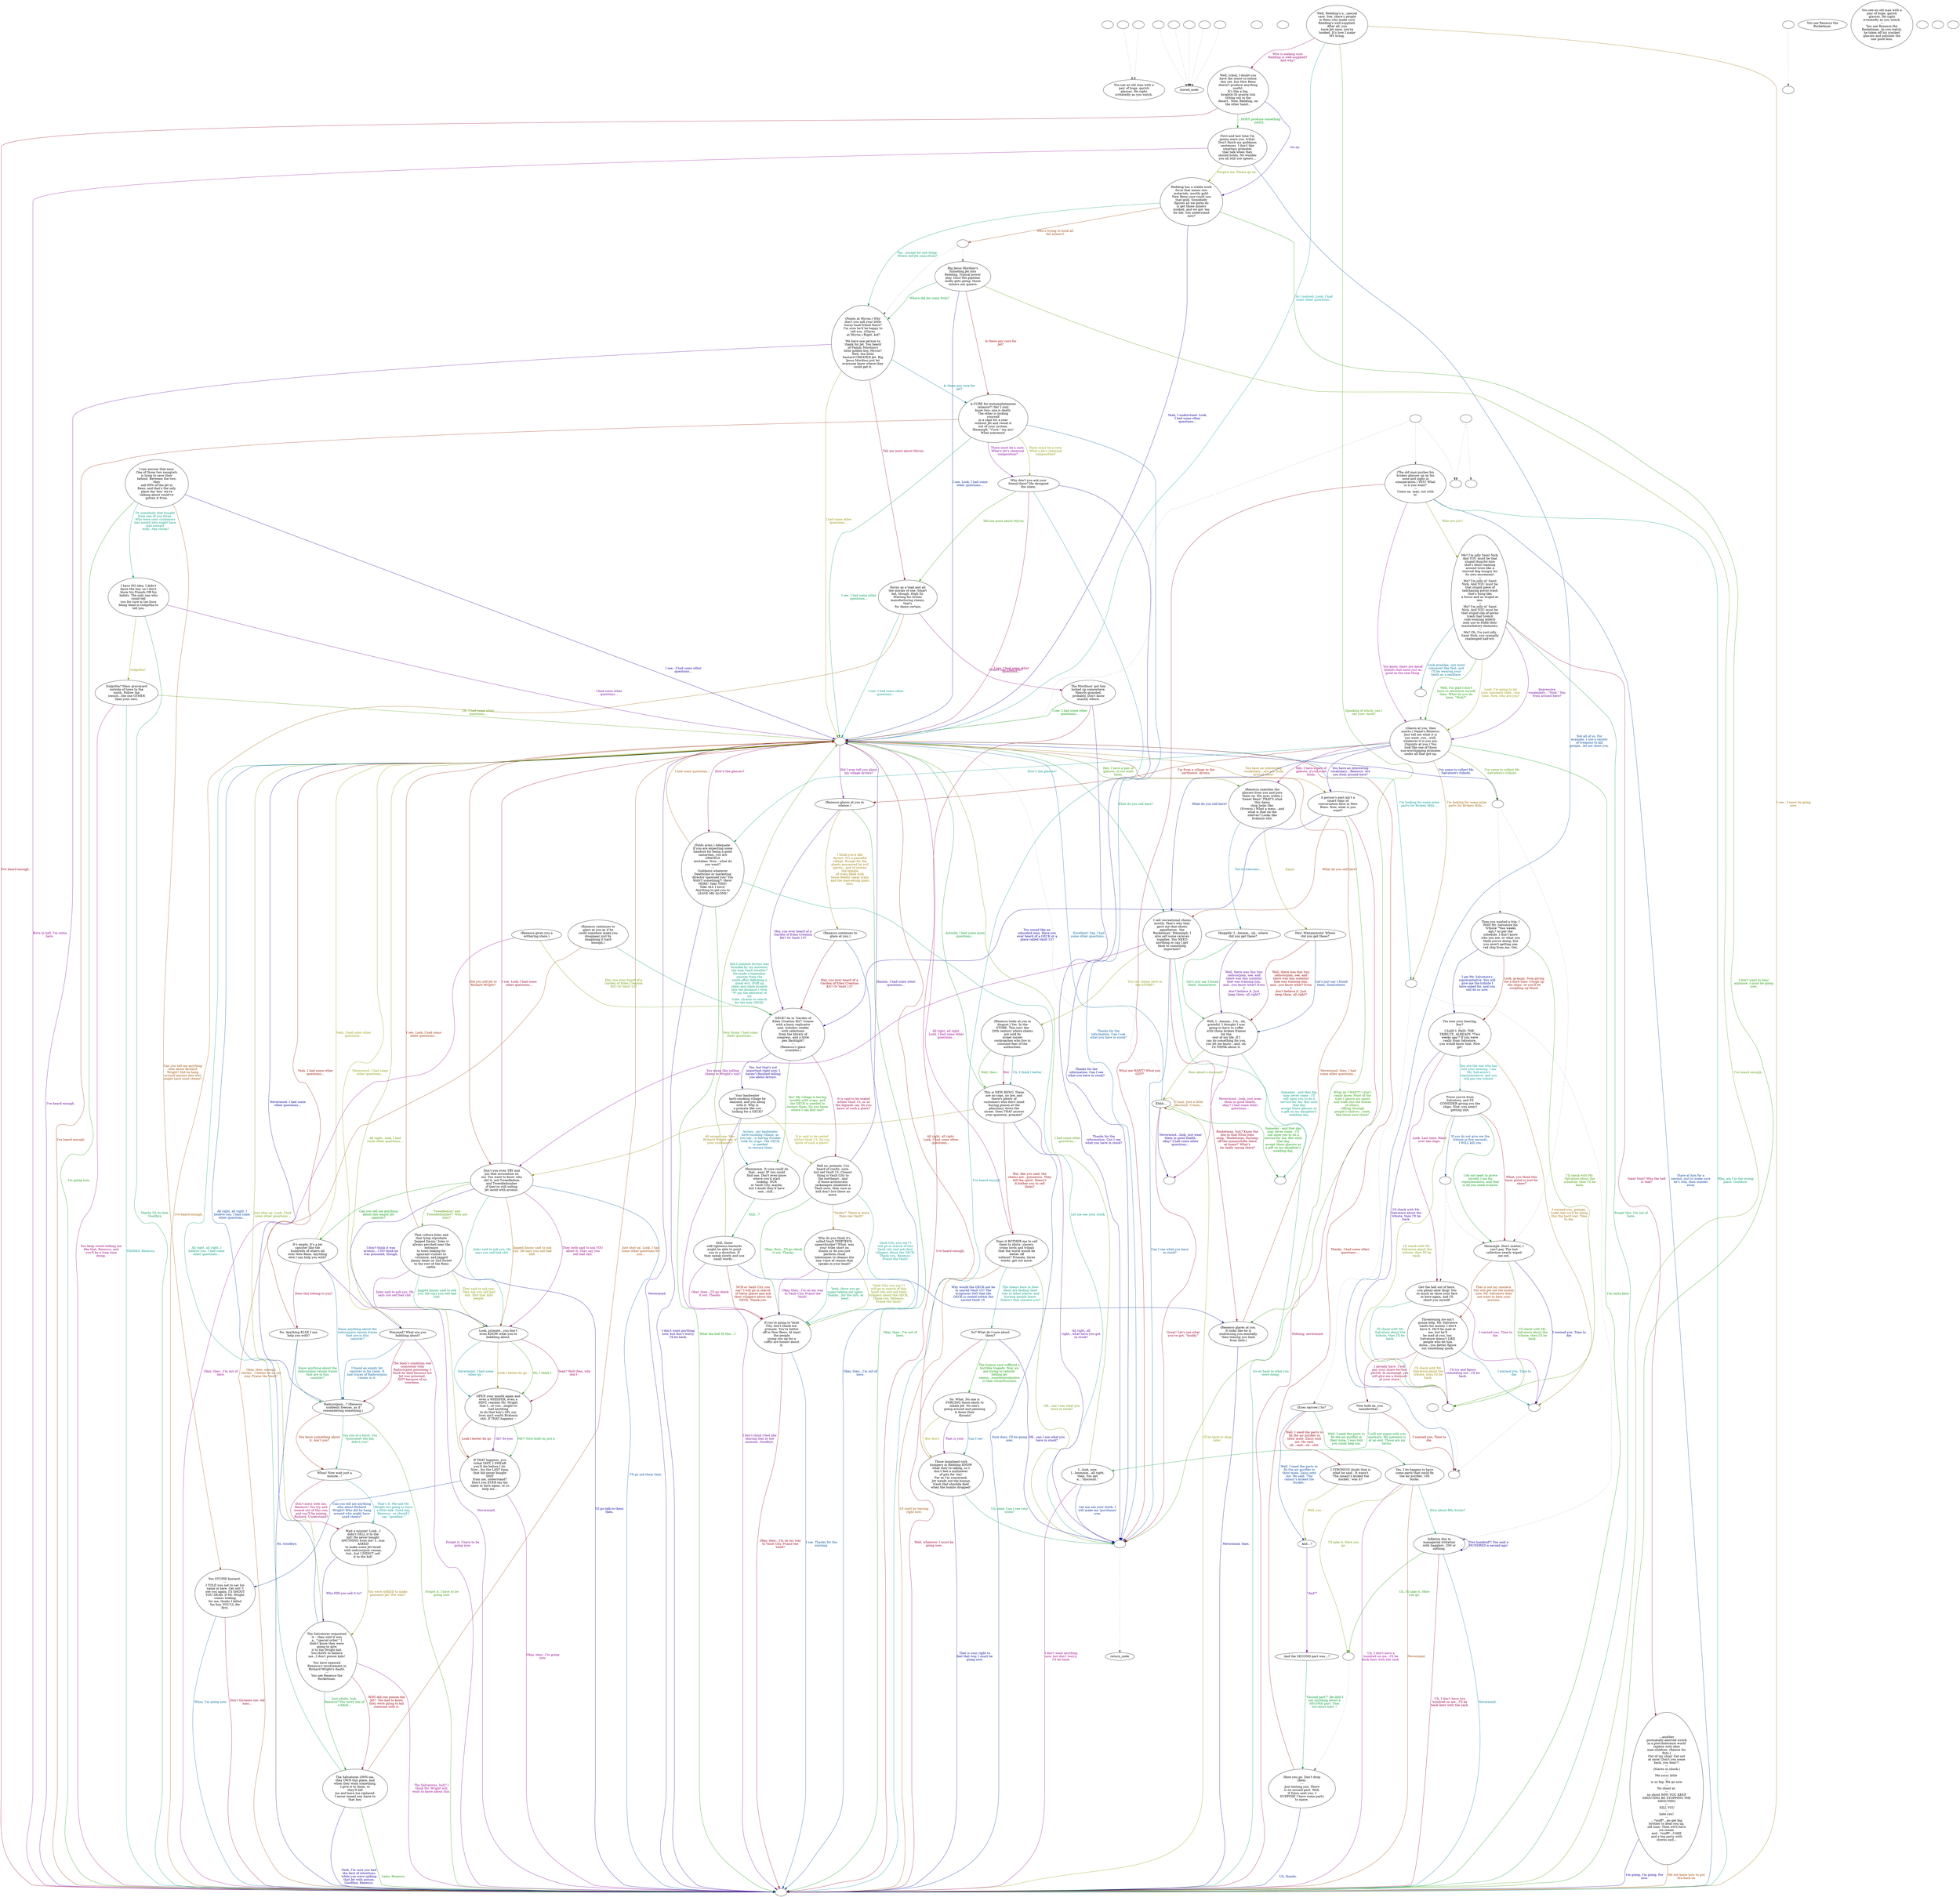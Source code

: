 digraph ncRenesc {
  "checkPartyMembersNearDoor" [style=filled       fillcolor="#FFFFFF"       color="#000000"]
  "checkPartyMembersNearDoor" [label=""]
  "ChooseFromList" [style=filled       fillcolor="#FFFFFF"       color="#000000"]
  "ChooseFromList" [label="You see an old man with a\npair of huge, garish\nglasses. He sighs\nirritatedly as you watch."]
  "CLICK_PREV" [style=filled       fillcolor="#FFFFFF"       color="#000000"]
  "CLICK_PREV" -> "ChooseFromList" [style=dotted color="#555555"]
  "CLICK_PREV" [label=""]
  "CLICK_0" [style=filled       fillcolor="#FFFFFF"       color="#000000"]
  "CLICK_0" -> "stored_node" [style=dotted color="#555555"]
  "CLICK_0" [label=""]
  "CLICK_1" [style=filled       fillcolor="#FFFFFF"       color="#000000"]
  "CLICK_1" -> "stored_node" [style=dotted color="#555555"]
  "CLICK_1" [label=""]
  "CLICK_2" [style=filled       fillcolor="#FFFFFF"       color="#000000"]
  "CLICK_2" -> "stored_node" [style=dotted color="#555555"]
  "CLICK_2" [label=""]
  "CLICK_3" [style=filled       fillcolor="#FFFFFF"       color="#000000"]
  "CLICK_3" -> "stored_node" [style=dotted color="#555555"]
  "CLICK_3" [label=""]
  "CLICK_4" [style=filled       fillcolor="#FFFFFF"       color="#000000"]
  "CLICK_4" -> "stored_node" [style=dotted color="#555555"]
  "CLICK_4" [label=""]
  "CLICK_MORE" [style=filled       fillcolor="#FFFFFF"       color="#000000"]
  "CLICK_MORE" -> "ChooseFromList" [style=dotted color="#555555"]
  "CLICK_MORE" [label=""]
  "start" [style=filled       fillcolor="#FFFFFF"       color="#000000"]
  "start" [label=""]
  "critter_p_proc" [style=filled       fillcolor="#FFFFFF"       color="#000000"]
  "critter_p_proc" [label=""]
  "pickup_p_proc" [style=filled       fillcolor="#FFFFFF"       color="#000000"]
  "pickup_p_proc" -> "Node998" [style=dotted color="#555555"]
  "pickup_p_proc" [label=""]
  "talk_p_proc" [style=filled       fillcolor="#FFFFFF"       color="#000000"]
  "talk_p_proc" -> "Node002" [style=dotted color="#555555"]
  "talk_p_proc" -> "Node042" [style=dotted color="#555555"]
  "talk_p_proc" -> "Node003" [style=dotted color="#555555"]
  "talk_p_proc" [label=""]
  "destroy_p_proc" [style=filled       fillcolor="#FFFFFF"       color="#000000"]
  "destroy_p_proc" [label=""]
  "look_at_p_proc" [style=filled       fillcolor="#FFFFFF"       color="#000000"]
  "look_at_p_proc" [label="You see Renesco the\nRocketman."]
  "description_p_proc" [style=filled       fillcolor="#FFFFFF"       color="#000000"]
  "description_p_proc" [label="You see an old man with a\npair of huge, garish\nglasses. He sighs\nirritatedly as you watch.\n---\nYou see Renesco the\nRocketman. As you watch,\nhe takes off his cracked\nglasses and polishes the\none good lens."]
  "use_skill_on_p_proc" [style=filled       fillcolor="#FFFFFF"       color="#000000"]
  "use_skill_on_p_proc" [label=""]
  "damage_p_proc" [style=filled       fillcolor="#FFFFFF"       color="#000000"]
  "damage_p_proc" [label=""]
  "map_enter_p_proc" [style=filled       fillcolor="#FFFFFF"       color="#000000"]
  "map_enter_p_proc" [label=""]
  "map_update_p_proc" [style=filled       fillcolor="#FFFFFF"       color="#000000"]
  "map_update_p_proc" -> "destroy_p_proc" [style=dotted color="#555555"]
  "map_update_p_proc" [label=""]
  "timed_event_p_proc" [style=filled       fillcolor="#FFFFFF"       color="#000000"]
  "timed_event_p_proc" -> "Node001" [style=dotted color="#555555"]
  "timed_event_p_proc" -> "Node002" [style=dotted color="#555555"]
  "timed_event_p_proc" [label=""]
  "Node998" [style=filled       fillcolor="#FFFFFF"       color="#000000"]
  "Node998" [label=""]
  "Node999" [style=filled       fillcolor="#FFFFFF"       color="#000000"]
  "Node999" [label=""]
  "Node001" [style=filled       fillcolor="#FFFFFF"       color="#000000"]
  "Node001" [label=""]
  "Node002" [style=filled       fillcolor="#FFFFFF"       color="#000000"]
  "Node002" [label=""]
  "Node003" [style=filled       fillcolor="#FFFFFF"       color="#000000"]
  "Node003" [label="(The old man pushes his\nbroken glasses up on his\nnose and sighs in\nexasperation.) YES? What\nis it you want?\n---\nCome on, man, out with\nit!"]
  "Node003" -> "Node996" [label="Whut me WANT? Whut you\nGOT?" color="#990011" fontcolor="#990011"]
  "Node003" -> "Node999" [label="Stare at him for a\nsecond, just to make sure\nhe's real, then wander\naway" color="#003E99" fontcolor="#003E99"]
  "Node003" -> "Node005" [label="Who are you?" color="#6B9900" fontcolor="#6B9900"]
  "Node003" -> "Node006" [label="You know, there are decaf\nbrands that taste just as\ngood as the real thing." color="#990097" fontcolor="#990097"]
  "Node003" -> "Node999" [label="Man, am I in the wrong\nplace. Goodbye." color="#00996E" fontcolor="#00996E"]
  "Node004" [style=filled       fillcolor="#FFFFFF"       color="#000000"]
  "Node004" [label="…another\npostnatally-aborted wreck\nin a post-holocaust world\nreplete with idiot\nman-children. (Raises his\nfists.)\nOut of my shop! Get out\nat once! Don't you come\nback, you hear?!\n---\n(Stares in shock.)\n---\nMe sorry little \n---\n is so big. Me go now \n---\nNo shout at \n---\nno shout WHY YOU KEEP\nSHOUTING BE STOPPING THE\nSHOUTING\n---\n KILL YOU\n---\n hate you! \n---\n…*sniff*…go get big\nbrother to beat you up,\nold man! Then we'll have\nice cream\nand…*sniff*…CAKE\nand a big party with\nclowns and…"]
  "Node004" -> "Node999" [label="Me not know how to put\nbra back on" color="#994100" fontcolor="#994100"]
  "Node004" -> "Node999" [label="I'm going, I'm going. For\nnow." color="#150099" fontcolor="#150099"]
  "Node005" [style=filled       fillcolor="#FFFFFF"       color="#000000"]
  "Node005" [label="Me? I'm jolly Saint Nick.\nAnd YOU must be that\nstupid thug-for-hire\nthat's been roaming\naround town like a\nstarved dog hungry for\nits own excrement.\n---\nMe? I'm jolly ol' Saint\nNick. And YOU must be\nthat stupid piece of\ntailchasing porno trash\nthat's hung like\na horse and as stupid as\none.\n---\nMe? I'm jolly ol' Saint\nNick. And YOU must be\nthat stupid slip of porno\ntrash that trench\ncoat-wearing elderly\nmen use to fulfill their\nmasturbatory fantasies.\n---\nMe? Oh, I'm just jolly\nSaint Nick, you cranially\nchallenged half-wit."]
  "Node005" -> "Node006" [label="Well, I'm glad I don't\nhave to introduce myself\nthen. What do you do\nhere, \"Nick?\"" color="#189900" fontcolor="#189900"]
  "Node005" -> "Node004" [label="Saint Nick? Who the hell\nis that?" color="#990045" fontcolor="#990045"]
  "Node005" -> "Node995" [label="Look grandpa, one more\ncomment like that, and\nI'll be wearing your\nteeth as a necklace." color="#007199" fontcolor="#007199"]
  "Node005" -> "Node006" [label="Look, I'm going to let\nyour comment slide…this\ntime. Now, who are you?" color="#999400" fontcolor="#999400"]
  "Node005" -> "Node006" [label="Impressive\nvocabulary…\"Nick.\" You\nfrom around here?" color="#670099" fontcolor="#670099"]
  "Node005" -> "Node999" [label="Forget this. I'm out of\nhere." color="#00993B" fontcolor="#00993B"]
  "Node006" [style=filled       fillcolor="#FFFFFF"       color="#000000"]
  "Node006" [label="(Glares at you, then\nsnorts.) Name's Renesco.\nJust tell me what it is\nyou want, you…well,\nwhatever it is you are.\n(Squints at you.) You\nlook like one of those\nsun-worshipping primates\nunder all that get-up."]
  "Node006" -> "Node025" [label="I'm from a village to the\nnorthwest. Arroyo." color="#990E00" fontcolor="#990E00"]
  "Node006" -> "Node007" [label="What do you sell here?" color="#001E99" fontcolor="#001E99"]
  "Node006" -> "Node991" [label="I've come to collect Mr.\nSalvatore's tribute." color="#4B9900" fontcolor="#4B9900"]
  "Node006" -> "Node037" [label="Hey, I have a pair of\nglasses, if you want\nthem." color="#990078" fontcolor="#990078"]
  "Node006" -> "Node066" [label="How's the glasses?" color="#00998E" fontcolor="#00998E"]
  "Node006" -> "Node990" [label="I'm looking for some mine\nparts for Broken Hills…" color="#996100" fontcolor="#996100"]
  "Node006" -> "Node036" [label="You have an interesting\nvocabulary…Renesco. Are\nyou from around here?" color="#340099" fontcolor="#340099"]
  "Node006" -> "Node999" [label="I'm outta here." color="#009908" fontcolor="#009908"]
  "Node007" [style=filled       fillcolor="#FFFFFF"       color="#000000"]
  "Node007" [label="I sell recreational chems\nmostly. That's why they\ngave me that idiotic\nappellation, 'the\nRocketman.' Hmmmph. I\nalso sell some caravan\nsupplies. You NEED\nanything or can I get\nback to something\nimportant?"]
  "Node007" -> "Node008" [label="Rocketman, huh? Know the\nline in that Elton John\nsong, \"Rocketman, burning\noff the mmmncfnfm there\nat home?' What's\n he really saying there?" color="#990025" fontcolor="#990025"]
  "Node007" -> "Node996" [label="Can I see what you have\nin stock?" color="#005299" fontcolor="#005299"]
  "Node007" -> "Node009" [label="You sell chems here in\nthe STORE?" color="#7E9900" fontcolor="#7E9900"]
  "Node007" -> "Node050" [label="You mean like selling\nchems to Wright's son?" color="#870099" fontcolor="#870099"]
  "Node007" -> "Node999" [label="Go on back to what you\nwere doing." color="#00995A" fontcolor="#00995A"]
  "Node008" [style=filled       fillcolor="#FFFFFF"       color="#000000"]
  "Node008" [label="(Renesco glares at you.\nIt looks like he is\nundressing you mentally,\nthen tearing you limb\nfrom limb.)"]
  "Node008" -> "Node042" [label="Nevermind, then. I had\nsome other questions…" color="#992E00" fontcolor="#992E00"]
  "Node008" -> "Node999" [label="Nevermind, then." color="#010099" fontcolor="#010099"]
  "Node009" [style=filled       fillcolor="#FFFFFF"       color="#000000"]
  "Node009" [label="(Renesco looks at you in\ndisgust.) Yes. In the\nSTORE. This isn't the\n20th century where chems\nare sold by\nstreet corner\ncockroaches who live in\nconstant fear of the\nauthorities."]
  "Node009" -> "Node010" [label="Well, then -" color="#2C9900" fontcolor="#2C9900"]
  "Node009" -> "Node010" [label="But -" color="#990058" fontcolor="#990058"]
  "Node009" -> "Node010" [label="Uh, I think I better -" color="#008599" fontcolor="#008599"]
  "Node010" [style=filled       fillcolor="#FFFFFF"       color="#000000"]
  "Node010" [label="This is NEW RENO. There\nare no cops, no law, and\nthere's plenty of\ncustomers who don't mind\nbuying poison at the\npharmacy down the\nstreet. Does THAT answer\nyour question, primate?"]
  "Node010" -> "Node050" [label="All except one: Was\nRichard Wright one of\nyour customers?" color="#998100" fontcolor="#998100"]
  "Node010" -> "Node996" [label="All right, all\nright...what have you got\nin stock?" color="#540099" fontcolor="#540099"]
  "Node010" -> "Node042" [label="Actually, I had some more\nquestions..." color="#009927" fontcolor="#009927"]
  "Node010" -> "Node011" [label="But, like you said, the\nchems are…poisonous. They\nkill the spirit. Doesn't\nit bother you to sell\nthem?" color="#990005" fontcolor="#990005"]
  "Node010" -> "Node999" [label="Sure does. I'll be going\nnow." color="#003299" fontcolor="#003299"]
  "Node011" [style=filled       fillcolor="#FFFFFF"       color="#000000"]
  "Node011" [label="Does it BOTHER me to sell\nthem to idiots, slavers,\ncrime lords and tribals\nthat the world would be\nbetter off\nwithout? Primate, three\nwords: get out more."]
  "Node011" -> "Node996" [label="OK...can I see what you\nhave in stock?" color="#5F9900" fontcolor="#5F9900"]
  "Node011" -> "Node042" [label="All right, all right.\nLook, I had some other\nquestions..." color="#99008B" fontcolor="#99008B"]
  "Node011" -> "Node012" [label="The chems here in New\nReno are finding their\nway to other places, and\nhurting people there.\nDoesn't that concern you?" color="#00997A" fontcolor="#00997A"]
  "Node011" -> "Node999" [label="I'll start by leaving\nright now." color="#994D00" fontcolor="#994D00"]
  "Node012" [style=filled       fillcolor="#FFFFFF"       color="#000000"]
  "Node012" [label="So? What do I care about\nthem?"]
  "Node012" -> "Node996" [label="OK...can I see what you\nhave in stock?" color="#210099" fontcolor="#210099"]
  "Node012" -> "Node013" [label="The human race suffered a\nhorrible tragedy. Now we\nare trying to rebuild.\nSelling Jet\nseems…counterproductive\n to that reconstruction." color="#0C9900" fontcolor="#0C9900"]
  "Node012" -> "Node999" [label="Well, whatever. I must be\ngoing now." color="#990039" fontcolor="#990039"]
  "Node013" [style=filled       fillcolor="#FFFFFF"       color="#000000"]
  "Node013" [label="So. What. No one is\nFORCING those idiots to\ninhale Jet. No one's\ngoing around and jamming\nit down their\n throats!"]
  "Node013" -> "Node014" [label="Can I see -" color="#006599" fontcolor="#006599"]
  "Node013" -> "Node014" [label="But don't -" color="#929900" fontcolor="#929900"]
  "Node013" -> "Node014" [label="That is your -" color="#740099" fontcolor="#740099"]
  "Node014" [style=filled       fillcolor="#FFFFFF"       color="#000000"]
  "Node014" [label="Those lamphead rock\nhumpers in Redding KNOW\nwhat they're taking, so I\ndon't feel a millimeter\nof pity for 'em!\nFar as I'm concerned,\nJet weeds out the human\ntrash that shoulda died\nwhen the bombs dropped!"]
  "Node014" -> "Node996" [label="Uh, okay. Can I see your\nstock?" color="#009947" fontcolor="#009947"]
  "Node014" -> "Node042" [label="All right, all right.\nLook, I had some other\nquestions..." color="#991A00" fontcolor="#991A00"]
  "Node014" -> "Node999" [label="That is your right to\nfeel that way. I must be\ngoing now." color="#001299" fontcolor="#001299"]
  "Node015" [style=filled       fillcolor="#FFFFFF"       color="#000000"]
  "Node015" [label="Well, Redding's a…special\ncase. See, there's people\nin Reno who make sure\nRedding's well-supplied.\nAfter all, you\ntaste Jet once, you're\nhooked. It's how I make\nMY living."]
  "Node015" -> "Node996" [label="Speaking of which, can I\nsee your stock?" color="#3F9900" fontcolor="#3F9900"]
  "Node015" -> "Node016" [label="Who is making sure\nRedding is well-supplied?\nAnd why?" color="#99006C" fontcolor="#99006C"]
  "Node015" -> "Node042" [label="So I noticed. Look, I had\nsome other questions..." color="#009899" fontcolor="#009899"]
  "Node015" -> "Node999" [label="I see…I must be going\nnow." color="#996D00" fontcolor="#996D00"]
  "Node016" [style=filled       fillcolor="#FFFFFF"       color="#000000"]
  "Node016" [label="Well, tribal, I doubt you\nhave the sense to notice\nthis yet, but New Reno\ndoesn't produce anything\nuseful.\nIt's like a big,\nbrightly-lit prairie tick\nsitting out in the\ndesert.  Now, Redding, on\nthe other hand…"]
  "Node016" -> "Node018" [label="Go on." color="#400099" fontcolor="#400099"]
  "Node016" -> "Node017" [label="…DOES produce something\nuseful." color="#009914" fontcolor="#009914"]
  "Node016" -> "Node999" [label="I've heard enough." color="#990019" fontcolor="#990019"]
  "Node017" [style=filled       fillcolor="#FFFFFF"       color="#000000"]
  "Node017" [label="First and last time I'm\ngonna warn you, tribal:\nDon't finish my goddamn\nsentences. I don't like\nsmartass primates\nthat talk when they\nshould listen. No wonder\nyou all still use spears…"]
  "Node017" -> "Node998" [label="Not all of us. For\nexample, I use a variety\nof weapons to kill\npeople...let me show you." color="#004699" fontcolor="#004699"]
  "Node017" -> "Node018" [label="Forgive me. Please go on." color="#729900" fontcolor="#729900"]
  "Node017" -> "Node999" [label="Burn in hell. I'm outta\nhere." color="#930099" fontcolor="#930099"]
  "Node018" [style=filled       fillcolor="#FFFFFF"       color="#000000"]
  "Node018" [label="Redding has a stable work\nforce that mines raw\nmaterials, mostly gold.\nNew Reno sure could use\nthat gold. Somebody\nfigures all we gotta do\nis get those miners\nhooked, and we got 'em\nfor life. You understand\nnow?"]
  "Node018" -> "Node019" [label="Yes…except for one thing:\nWhere did Jet come from?" color="#009967" fontcolor="#009967"]
  "Node018" -> "Node994" [label="Who's trying to hook all\nthe miners?" color="#993A00" fontcolor="#993A00"]
  "Node018" -> "Node042" [label="Yeah, I understand. Look,\nI had some other\nquestions..." color="#0D0099" fontcolor="#0D0099"]
  "Node018" -> "Node999" [label="I don't want to hear\nanymore. I must be going\nnow." color="#1F9900" fontcolor="#1F9900"]
  "Node019" [style=filled       fillcolor="#FFFFFF"       color="#000000"]
  "Node019" [label="(Points at Myron.) Why\ndon't you ask your little\nhorny toad friend there?\nI'm sure he'd be happy to\ntell you. (Glares\n at Myron.) Right, kid?\n---\nWe have one person to\nthank for Jet. You heard\nof Family Mordino's\nlittle golden boy, Myron?\nWell, the little\nbastard CREATED Jet. Big\nJesus Mordino just let\neveryone know where they\ncould get it."]
  "Node019" -> "Node021" [label="Tell me more about Myron." color="#99004C" fontcolor="#99004C"]
  "Node019" -> "Node023" [label="Is there any cure for\nJet?" color="#007999" fontcolor="#007999"]
  "Node019" -> "Node042" [label="I had some other\nquestions..." color="#998D00" fontcolor="#998D00"]
  "Node019" -> "Node999" [label="I've heard enough." color="#600099" fontcolor="#600099"]
  "Node020" [style=filled       fillcolor="#FFFFFF"       color="#000000"]
  "Node020" [label="Big Jesus Mordino's\nfunneling Jet into\nRedding. Typical power\nplay. Once the pipeline\nreally gets going, those\n miners are goners."]
  "Node020" -> "Node019" [label="Where did Jet come from?" color="#009933" fontcolor="#009933"]
  "Node020" -> "Node023" [label="Is there any cure for\nJet?" color="#990700" fontcolor="#990700"]
  "Node020" -> "Node042" [label="I see. Look, I had some\nother questions..." color="#002699" fontcolor="#002699"]
  "Node020" -> "Node999" [label="I've heard enough." color="#539900" fontcolor="#539900"]
  "Node021" [style=filled       fillcolor="#FFFFFF"       color="#000000"]
  "Node021" [label="Horny as a toad and all\nthe morals of one. Smart\nkid, though. High IQ.\nWasting his brains\nmanufacturing chems,\nthat's\n for damn certain."]
  "Node021" -> "Node022" [label="Where can I find him?" color="#99007F" fontcolor="#99007F"]
  "Node021" -> "Node042" [label="I see. I had some other\nquestions…" color="#009986" fontcolor="#009986"]
  "Node021" -> "Node999" [label="I've heard enough." color="#995900" fontcolor="#995900"]
  "Node022" [style=filled       fillcolor="#FFFFFF"       color="#000000"]
  "Node022" [label="The Mordinos' got him\nlocked up somewhere.\nHeavily-guarded,\nprobably. Don't know\nexactly where."]
  "Node022" -> "Node996" [label="Thanks for the\ninformation. Can I see\nwhat you have in stock?" color="#2D0099" fontcolor="#2D0099"]
  "Node022" -> "Node042" [label="I see. I had some other\nquestions…" color="#009900" fontcolor="#009900"]
  "Node022" -> "Node999" [label="I've heard enough." color="#99002C" fontcolor="#99002C"]
  "Node023" [style=filled       fillcolor="#FFFFFF"       color="#000000"]
  "Node023" [label="A CURE for metamphetamine\nreliance?! Ha! I only\nknow two: one is death.\nThe other is locking\nyourself\nin a cage for a year\nwithout Jet and sweat it\nout of your system.\nHmmmph. \"Cure,\" my ass!\nWhat nonsense!"]
  "Node023" -> "Node996" [label="Thanks for the\ninformation. Can I see\nwhat you have in stock?" color="#005999" fontcolor="#005999"]
  "Node023" -> "Node024" [label="There must be a cure.\nWhat's Jet's chemical\ncomposition?" color="#869900" fontcolor="#869900"]
  "Node023" -> "Node024" [label="There must be a cure.\nWhat's Jet's chemical\ncomposition?" color="#800099" fontcolor="#800099"]
  "Node023" -> "Node042" [label="I see. I had some other\nquestions…" color="#009953" fontcolor="#009953"]
  "Node023" -> "Node999" [label="I've heard enough." color="#992600" fontcolor="#992600"]
  "Node024" [style=filled       fillcolor="#FFFFFF"       color="#000000"]
  "Node024" [label="Why don't you ask your\nfriend there? He designed\nthe chem."]
  "Node024" -> "Node996" [label="Thanks for the\ninformation. Can I see\nwhat you have in stock?" color="#000699" fontcolor="#000699"]
  "Node024" -> "Node021" [label="Tell me more about Myron." color="#339900" fontcolor="#339900"]
  "Node024" -> "Node042" [label="I see. I had some other\nquestions…" color="#990060" fontcolor="#990060"]
  "Node024" -> "Node999" [label="I've heard enough." color="#008C99" fontcolor="#008C99"]
  "Node025" [style=filled       fillcolor="#FFFFFF"       color="#000000"]
  "Node025" [label="(Renesco glares at you in\nsilence.)"]
  "Node025" -> "Node026" [label="I think you'd like\nArroyo. It's a peaceful\nvillage. Except for the\nplants possessed by evil\nspirits…and of course,\nthe temple\nof trials filled with\nthose deadly spear traps\nand the man-eating giant\nants." color="#997900" fontcolor="#997900"]
  "Node025" -> "Node029" [label="Hey, you ever heard of a\nGarden of Eden Creation\nKit? Or Vault 13?" color="#4C0099" fontcolor="#4C0099"]
  "Node025" -> "Node999" [label="Okay, then…I'm out of\nhere." color="#009920" fontcolor="#009920"]
  "Node026" [style=filled       fillcolor="#FFFFFF"       color="#000000"]
  "Node026" [label="(Renesco continues to\nglare at you.)"]
  "Node026" -> "Node029" [label="Hey, you ever heard of a\nGarden of Eden Creation\nKit? Or Vault 13?" color="#99000D" fontcolor="#99000D"]
  "Node026" -> "Node999" [label="Okay, then…I'm out of\nhere." color="#003999" fontcolor="#003999"]
  "Node027" [style=filled       fillcolor="#FFFFFF"       color="#000000"]
  "Node027" [label="(Renesco gives you a\nwithering stare.)"]
  "Node027" -> "Node029" [label="Hey, you ever heard of a\nGarden of Eden Creation\nKit? Or Vault 13?" color="#669900" fontcolor="#669900"]
  "Node027" -> "Node999" [label="Okay, then…I'm out of\nhere." color="#990093" fontcolor="#990093"]
  "Node028" [style=filled       fillcolor="#FFFFFF"       color="#000000"]
  "Node028" [label="(Renesco continues to\nglare at you as if he\ncould somehow make you\ndisappear just by\nimagining it hard\nenough.)"]
  "Node028" -> "Node029" [label="Did I mention Arroyo was\nfounded by my ancestor,\nthe holy Vault Dweller?\nHe made a legendary\njourney from the\nsouth after defeating a\ngreat evil. (Puff up\nchest and stare proudly\ninto the distance.) Now,\n*I* am the deliverer of\nmy\ntribe, chosen to search\nfor the holy GECK!" color="#009973" fontcolor="#009973"]
  "Node028" -> "Node999" [label="Okay, then, enough\nstories…I better be on my\nway. Praise the Vault!" color="#994600" fontcolor="#994600"]
  "Node029" [style=filled       fillcolor="#FFFFFF"       color="#000000"]
  "Node029" [label="GECK? As in 'Garden of\nEden Creation Kit?' Comes\nwith a basic replicator\nunit, holodisc reader\nwith selections\nfrom the library of\ncongress, and a little\npen flashlight?\n---\n(Renesco's glare\ncrumbles.)"]
  "Node029" -> "Node030" [label="Yes, but that's not\nimportant right now. I\nhaven't finished telling\nyou about Arroyo." color="#190099" fontcolor="#190099"]
  "Node029" -> "Node031" [label="Yes! My village is having\ntrouble with crops, and\nthe GECK is needed to\nrestore them. Do you know\nwhere I can find one?" color="#139900" fontcolor="#139900"]
  "Node029" -> "Node033" [label="It is said to be sealed\nwithin Vault 13, or so\nthe legends say. Do you\nknow of such a place?" color="#990040" fontcolor="#990040"]
  "Node030" [style=filled       fillcolor="#FFFFFF"       color="#000000"]
  "Node030" [label="Your backwater\nherb-smoking village be\ndamned, and you along\nwith it. Why is\na primate like you\nlooking for a GECK?"]
  "Node030" -> "Node031" [label="Arroyo…my backwater\nherb-smoking village, as\nyou say…is having trouble\nwith its crops. The GECK\nis needed\n to restore them." color="#006D99" fontcolor="#006D99"]
  "Node030" -> "Node033" [label="It is said to be sealed\nwithin Vault 13. Do you\nknow of such a place?" color="#999900" fontcolor="#999900"]
  "Node030" -> "Node999" [label="I don't think I feel like\nsharing that at the\nmoment. Goodbye." color="#6C0099" fontcolor="#6C0099"]
  "Node031" [style=filled       fillcolor="#FFFFFF"       color="#000000"]
  "Node031" [label="Hmmmmm. It sure could do\nthat…easy. IF you could\nfind one. Don't even know\nwhere you'd start\nlooking. NCR\nor Vault City, maybe,\nbut I doubt they'd have\none…still…"]
  "Node031" -> "Node032" [label="Still…?" color="#00993F" fontcolor="#00993F"]
  "Node032" [style=filled       fillcolor="#FFFFFF"       color="#000000"]
  "Node032" [label="Still, those\nself-righteous bastards\nmight be able to point\nyou in a direction. If\nthey speak slowly and use\nsmall words…"]
  "Node032" -> "Node034" [label="NCR or Vault City you\nsay? I will go in search\nof these places and ask\ntheir villagers about the\nGECK. Thank you." color="#991300" fontcolor="#991300"]
  "Node032" -> "Node008" [label="Why would the GECK not be\nin sacred Vault 13? The\nscriptures SAY that the\nGECK is sealed within the\nsacred Vault 13." color="#001A99" fontcolor="#001A99"]
  "Node032" -> "Node042" [label="Very funny. I had some\nother questions…" color="#479900" fontcolor="#479900"]
  "Node032" -> "Node034" [label="Okay, then…I'll go check\nit out. Thanks." color="#990073" fontcolor="#990073"]
  "Node033" [style=filled       fillcolor="#FFFFFF"       color="#000000"]
  "Node033" [label="Hell no, primate. I've\nheard of vaults, sure,\nbut not Vault 13. Closest\nthing is Vault City to\nthe northeast…and\nif those aristocratic\njackanapes inhabited a\nVault once, they sure as\nhell don't live there no\nmore."]
  "Node033" -> "Node034" [label="Vault City, you say? I\nwill go in search of this\nVault city and ask their\nvillagers about the GECK.\nThank you, Renesco.\nPraise the Vault!" color="#009992" fontcolor="#009992"]
  "Node033" -> "Node035" [label="\"Vaults?\" There is more\nthan one Vault?" color="#996600" fontcolor="#996600"]
  "Node033" -> "Node042" [label="Hmmm. I had some other\nquestions…" color="#390099" fontcolor="#390099"]
  "Node033" -> "Node034" [label="Okay, then…I'll go check\nit out. Thanks." color="#00990C" fontcolor="#00990C"]
  "Node034" [style=filled       fillcolor="#FFFFFF"       color="#000000"]
  "Node034" [label="If you're going to Vault\nCity, don't thank me,\nprimate. You're better\noff in New Reno. At least\nthe people\nsizing you up for a\ncoffin are honest about\nit."]
  "Node034" -> "Node999" [label="Okay, then…I'm on my way\nto Vault City. Praise the\nVault!" color="#990020" fontcolor="#990020"]
  "Node034" -> "Node999" [label="I see. Thanks for the\nwarning." color="#004D99" fontcolor="#004D99"]
  "Node035" [style=filled       fillcolor="#FFFFFF"       color="#000000"]
  "Node035" [label="Why do you think it's\ncalled Vault THIRTEEN,\nspearchucker? What, was\nyour tribe short on\nbrains or do you just\nperform ritual\nlobotomies to cleanse the\ntiny voice of reason that\nspeaks in your head?"]
  "Node035" -> "Node034" [label="Vault City, you say? I\nwill go in search of this\nVault city and ask their\nvillagers about the GECK.\nThank you, Renesco.\nPraise the Vault!" color="#7A9900" fontcolor="#7A9900"]
  "Node035" -> "Node034" [label="Okay, then…I'm on my way\nto Vault City. Praise the\nVault!" color="#8C0099" fontcolor="#8C0099"]
  "Node035" -> "Node034" [label="Yeah, there you go\nsugar-talking me again.\nThanks…for the info, at\nleast." color="#00995F" fontcolor="#00995F"]
  "Node036" [style=filled       fillcolor="#FFFFFF"       color="#000000"]
  "Node036" [label="A person's past ain't a\nsmart topic of\nconversation here in New\nReno. Now, what is you\nwant?"]
  "Node036" -> "Node007" [label="What do you sell here?" color="#993200" fontcolor="#993200"]
  "Node036" -> "Node029" [label="You sound like an\neducated man. Have you\never heard of a GECK or a\nplace called Vault 13?" color="#060099" fontcolor="#060099"]
  "Node036" -> "Node008" [label="What do I WANT? I don't\nreally know. Most of the\ntime I ignore my quest\nand walk into the homes\nof others,\nriffling through\npeople's shelves...oooh,\nlike those over there!" color="#279900" fontcolor="#279900"]
  "Node036" -> "Node999" [label="Nothing, nevermind. " color="#990054" fontcolor="#990054"]
  "Node037" [style=filled       fillcolor="#FFFFFF"       color="#000000"]
  "Node037" [label="(Renesco snatches the\nglasses from you and puts\nthem on. His eyes widen.)\nSweet Reno! THAT'S what\nthis damn\nshop looks like.\n(Frowns.) What a mess…and\nwhat is that on the\nshelves? Looks like\nbrahmin shit."]
  "Node037" -> "Node038" [label="You're welcome…" color="#008099" fontcolor="#008099"]
  "Node037" -> "Node039" [label="Enjoy. " color="#998500" fontcolor="#998500"]
  "Node038" [style=filled       fillcolor="#FFFFFF"       color="#000000"]
  "Node038" [label="Hmpphh! I…hmmm…uh…where\ndid you get these?"]
  "Node038" -> "Node040" [label="Well, there was this tiny\nradscorpion, see, and\nthere was this scientist\nthat was training him,\nand...you know what? Even\nI\ndon't believe it. Just\nkeep them, all right?" color="#590099" fontcolor="#590099"]
  "Node038" -> "Node040" [label="Let's just say I found\nthem. Somewhere." color="#00992C" fontcolor="#00992C"]
  "Node039" [style=filled       fillcolor="#FFFFFF"       color="#000000"]
  "Node039" [label="Hey! Waitaminute! Where\ndid you get these?"]
  "Node039" -> "Node040" [label="Well, there was this tiny\nradscorpion, see, and\nthere was this scientist\nthat was training him,\nand...you know what? Even\nI\ndon't believe it. Just\nkeep them, all right?" color="#990001" fontcolor="#990001"]
  "Node039" -> "Node040" [label="Let's just say I found\nthem. Somewhere." color="#002D99" fontcolor="#002D99"]
  "Node040" [style=filled       fillcolor="#FFFFFF"       color="#000000"]
  "Node040" [label="Well, I…hmnnn…I'm…eh,\ngrateful. I thought I was\ngoing to have to suffer\nwith those broken frames\nfor the\nrest of my life. If I\ncan do something for you,\nyou let me know…and, uh,\nI'll THINK about it."]
  "Node040" -> "Node041" [label="How about a discount?" color="#5A9900" fontcolor="#5A9900"]
  "Node040" -> "Node993" [label="Nevermind…look, just wear\nthem in good health,\nokay? I had some other\nquestions…" color="#990087" fontcolor="#990087"]
  "Node040" -> "Node992" [label="Someday - and that day\nmay never come - I'll\ncall upon you to do a\nservice for me. But until\nthat day\naccept these glasses as\na gift on my daughter's\nwedding day." color="#00997F" fontcolor="#00997F"]
  "Node041" [style=filled       fillcolor="#FFFFFF"       color="#000000"]
  "Node041" [label="Ehhh…"]
  "Node041" -> "Node041" [label="C'mon. Just a little\ndiscount. C'mon…" color="#995200" fontcolor="#995200"]
  "Node041" -> "Node993" [label="Nevermind…look, just wear\nthem in good health,\nokay? I had some other\nquestions…" color="#250099" fontcolor="#250099"]
  "Node041" -> "Node992" [label="Someday - and that day\nmay never come - I'll\ncall upon you to do a\nservice for me. But until\nthat day\naccept these glasses as\na gift on my daughter's\nwedding day." color="#079900" fontcolor="#079900"]
  "Node041" -> "Node996" [label="Great! Let's see what\nyou've got, \"buddy.\"" color="#990034" fontcolor="#990034"]
  "Node041" -> "Node042" [label="Excellent! Say, I had\nsome other questions…" color="#006199" fontcolor="#006199"]
  "Node041" -> "Node999" [label="I'll be back to shop\nlater." color="#8D9900" fontcolor="#8D9900"]
  "Node042" [style=filled       fillcolor="#FFFFFF"       color="#000000"]
  "Node042" [label=""]
  "Node042" -> "Node025" [label="Did I ever tell you about\nmy village Arroyo?" color="#780099" fontcolor="#780099"]
  "Node042" -> "Node007" [label="What do you sell here?" color="#00994C" fontcolor="#00994C"]
  "Node042" -> "Node050" [label="Did you sell Jet to\nRichard Wright?" color="#991F00" fontcolor="#991F00"]
  "Node042" -> "Node991" [label="I've come to collect Mr.\nSalvatore's tribute." color="#000E99" fontcolor="#000E99"]
  "Node042" -> "Node037" [label="Hey, I have a pair of\nglasses, if you want\nthem." color="#3A9900" fontcolor="#3A9900"]
  "Node042" -> "Node066" [label="How's the glasses?" color="#990067" fontcolor="#990067"]
  "Node042" -> "Node990" [label="I'm looking for some mine\nparts for Broken Hills…" color="#009499" fontcolor="#009499"]
  "Node042" -> "Node036" [label="You have an interesting\nvocabulary…are you from\naround here?" color="#997200" fontcolor="#997200"]
  "Node042" -> "Node999" [label="Nevermind. " color="#450099" fontcolor="#450099"]
  "Node043" [style=filled       fillcolor="#FFFFFF"       color="#000000"]
  "Node043" [label="(Eyes narrow.) So?"]
  "Node043" -> "Node044" [label="Well, I need the parts to\nfix the air purifier in\ntheir mine. I was told\nyou could help me." color="#009918" fontcolor="#009918"]
  "Node043" -> "Node046" [label="Well, I need the parts to\nfix the air purifier in\ntheir mine. Zaius sent\nme. He said,\nuh…said...uh...shit." color="#990014" fontcolor="#990014"]
  "Node043" -> "Node047" [label="Well, I need the parts to\nfix the air purifier in\ntheir mine. Zaius sent\nme. He said, 'The\ncanary's kicked the\nbucket.'" color="#004199" fontcolor="#004199"]
  "Node044" [style=filled       fillcolor="#FFFFFF"       color="#000000"]
  "Node044" [label="Yes, I do happen to have\nsome parts that could fix\nthe air purifier. 100\nbucks."]
  "Node044" -> "Node989" [label="I'll take it. Here you\ngo." color="#6E9900" fontcolor="#6E9900"]
  "Node044" -> "Node999" [label="Uh, I don't have a\nhundred on me…I'll be\nback later with the cash." color="#980099" fontcolor="#980099"]
  "Node044" -> "Node045" [label="How about fifty bucks?" color="#00996B" fontcolor="#00996B"]
  "Node044" -> "Node999" [label="Nevermind. " color="#993E00" fontcolor="#993E00"]
  "Node045" [style=filled       fillcolor="#FFFFFF"       color="#000000"]
  "Node045" [label="Inflation due to\nmanagerial irritation\nwith hagglers. 200 or\nnothing."]
  "Node045" -> "Node045" [label="Two hundred?! You said a\nHUNDRED a second ago!" color="#120099" fontcolor="#120099"]
  "Node045" -> "Node989" [label="Uh, I'll take it. Here\nyou go." color="#1B9900" fontcolor="#1B9900"]
  "Node045" -> "Node999" [label="Uh, I don't have two\nhundred on me…I'll be\nback later with the cash." color="#990047" fontcolor="#990047"]
  "Node045" -> "Node999" [label="Nevermind. " color="#007499" fontcolor="#007499"]
  "Node046" [style=filled       fillcolor="#FFFFFF"       color="#000000"]
  "Node046" [label="I STRONGLY doubt that is\nwhat he said.  It wasn't\n'The canary's kicked the\nbucket,' was it?"]
  "Node046" -> "Node047" [label="Well, yes." color="#999100" fontcolor="#999100"]
  "Node047" [style=filled       fillcolor="#FFFFFF"       color="#000000"]
  "Node047" [label="And…?"]
  "Node047" -> "Node048" [label="\"And?\"" color="#650099" fontcolor="#650099"]
  "Node048" [style=filled       fillcolor="#FFFFFF"       color="#000000"]
  "Node048" [label="And the SECOND part was…?"]
  "Node048" -> "Node049" [label="\"Second part?\" He didn't\nsay anything about a\nSECOND part. That\nlow-down bast -!" color="#009938" fontcolor="#009938"]
  "Node049" [style=filled       fillcolor="#FFFFFF"       color="#000000"]
  "Node049" [label="Here you go. Don't drop\nthem.\n---\nJust testing you. There\nis no second part. Well,\nif Zaius sent you, I\nSUPPOSE I have some parts\nto spare."]
  "Node049" -> "Node042" [label="Thanks. I had some other\nquestions…" color="#990B00" fontcolor="#990B00"]
  "Node049" -> "Node999" [label="Uh, thanks. " color="#002199" fontcolor="#002199"]
  "Node050" [style=filled       fillcolor="#FFFFFF"       color="#000000"]
  "Node050" [label="Don't you even TRY and\npin that accusation on\nme. You want to know who\ndid it, ask Tweedledum\nand Tweedledumber\nif they're still selling\nJet laced with arsenic."]
  "Node050" -> "Node051" [label="'Tweedledum' and\n'Tweedledumber?' Who are\nthey?" color="#4E9900" fontcolor="#4E9900"]
  "Node050" -> "Node052" [label="They both said to ask YOU\nabout it. They say you\nsell bad shit." color="#99007B" fontcolor="#99007B"]
  "Node050" -> "Node052" [label="Jules said to ask you. He\nsays you sell bad shit." color="#00998B" fontcolor="#00998B"]
  "Node050" -> "Node052" [label="Jagged Jimmy said to ask\nyou. He says you sell bad\nshit." color="#995E00" fontcolor="#995E00"]
  "Node050" -> "Node067" [label="I don't think it was\narsenic...I DO think he\nwas poisoned, though." color="#310099" fontcolor="#310099"]
  "Node050" -> "Node073" [label="Can you tell me anything\nabout this empty Jet\ncanister?" color="#009905" fontcolor="#009905"]
  "Node050" -> "Node042" [label="I see. Look, I had some\nother questions..." color="#990028" fontcolor="#990028"]
  "Node050" -> "Node999" [label="I'll go ask them then. " color="#005499" fontcolor="#005499"]
  "Node051" [style=filled       fillcolor="#FFFFFF"       color="#000000"]
  "Node051" [label="That vulture Jules and\nthat lying reprobate\n'Jagged Jimmy.' Jules is\nalways perched near the\nentrance\nto town looking for\nignorant visitors to\nvictimize, and Jagged\nJimmy deals on 2nd Street\nto the rest of the Reno\ncattle."]
  "Node051" -> "Node052" [label="They said to ask you.\nThey say you sell bad\nshit. Shit that kills\npeople." color="#819900" fontcolor="#819900"]
  "Node051" -> "Node052" [label="Jules said to ask you. He\nsays you sell bad shit." color="#840099" fontcolor="#840099"]
  "Node051" -> "Node052" [label="Jagged Jimmy said to ask\nyou. He says you sell bad\nshit." color="#009958" fontcolor="#009958"]
  "Node051" -> "Node042" [label="I see. Look, I had some\nother questions..." color="#992B00" fontcolor="#992B00"]
  "Node051" -> "Node999" [label="I'll go talk to them\nthen." color="#000299" fontcolor="#000299"]
  "Node052" [style=filled       fillcolor="#FFFFFF"       color="#000000"]
  "Node052" [label="Look, primate…you don't\neven KNOW what you're\nbabbling about."]
  "Node052" -> "Node053" [label="Oh, I think I -" color="#2E9900" fontcolor="#2E9900"]
  "Node052" -> "Node053" [label="Yeah? Well then, why\ndon't -" color="#99005B" fontcolor="#99005B"]
  "Node052" -> "Node053" [label="Nevermind. I had some\nother qu -" color="#008899" fontcolor="#008899"]
  "Node052" -> "Node053" [label="Look I better be go -" color="#997E00" fontcolor="#997E00"]
  "Node053" [style=filled       fillcolor="#FFFFFF"       color="#000000"]
  "Node053" [label="OPEN your mouth again and\neven a WHISPER, even a\nHINT, reaches Mr. Wright\nthat I…or you…might've\nhad anything\nto do that boy's OD, our\nlives ain't worth Brahmin\nshit. If THAT happens --"]
  "Node053" -> "Node054" [label="Oh? So you -" color="#510099" fontcolor="#510099"]
  "Node053" -> "Node054" [label="Me?! Now hold on just a -" color="#009924" fontcolor="#009924"]
  "Node053" -> "Node054" [label="Look I better be go -" color="#990008" fontcolor="#990008"]
  "Node054" [style=filled       fillcolor="#FFFFFF"       color="#000000"]
  "Node054" [label="If THAT happens, you\ntribal SHIT, I SWEAR\nyou'll die before I do.\nNow…for the LAST time,\nthat kid never bought\nSHIT\nfrom me, understand?\nDon't you EVER say his\nname in here again, or so\nhelp me…"]
  "Node054" -> "Node056" [label="Can you tell me anything\nelse about Richard\nWright? Who did he hang\naround who might have\nused chems?" color="#003599" fontcolor="#003599"]
  "Node054" -> "Node042" [label="All right...look, I had\nsome other questions..." color="#629900" fontcolor="#629900"]
  "Node054" -> "Node999" [label="Okay, okay...I'm going\nnow." color="#99008E" fontcolor="#99008E"]
  "Node055" [style=filled       fillcolor="#FFFFFF"       color="#000000"]
  "Node055" [label="I can answer that easy.\nOne of those two mongrels\nis lying to save their\nbehind. Between the two,\nthey\nsell 90% of the Jet in\nReno, and that's the only\nplace the 'boy' we're\ntalking about could've\ngotten it from."]
  "Node055" -> "Node057" [label="Or somebody that bought\nfrom one of you three.\nWho were your customers\nlast month who might have\nhad contact\n with…the victim?" color="#009977" fontcolor="#009977"]
  "Node055" -> "Node056" [label="Can you tell me anything\nelse about Richard\nWright? Did he hang\naround anyone else who\nmight have used chems?" color="#994B00" fontcolor="#994B00"]
  "Node055" -> "Node042" [label="I see...I had some other\nquestions..." color="#1E0099" fontcolor="#1E0099"]
  "Node055" -> "Node999" [label="I'm going now. " color="#0F9900" fontcolor="#0F9900"]
  "Node056" [style=filled       fillcolor="#FFFFFF"       color="#000000"]
  "Node056" [label="You STUPID bastard. \n---\nI TOLD you not to say his\nname in here. Get out! I\nsee you again, I'll SHOOT\nYOU DEAD. If Mr. Wright\ncomes looking\nfor me, thinks I killed\nhis boy, YOU'LL die\nfirst."]
  "Node056" -> "Node999" [label="Don't threaten me, old\nman…" color="#99003B" fontcolor="#99003B"]
  "Node056" -> "Node999" [label="Whoa. I'm going now. " color="#006899" fontcolor="#006899"]
  "Node057" [style=filled       fillcolor="#FFFFFF"       color="#000000"]
  "Node057" [label="I have NO idea. I didn't\nknow the boy, so I don't\nknow his friends OR his\nhabits. The only one who\ncould tell\nyou for sure is too busy\nbeing dead in Golgotha to\ntell you."]
  "Node057" -> "Node075" [label="Golgotha?" color="#959900" fontcolor="#959900"]
  "Node057" -> "Node042" [label="I had some other\nquestions..." color="#710099" fontcolor="#710099"]
  "Node057" -> "Node999" [label="Maybe I'll do that.\nGoodbye." color="#009944" fontcolor="#009944"]
  "Node058" [style=filled       fillcolor="#FFFFFF"       color="#000000"]
  "Node058" [label="Then you wasted a trip. I\nPAID Mr. Salvatore his\n'tribute' *two weeks\nago,* as per the\nschedule. I don't know\nwho you are, or what you\nthink you're doing, but\nyou aren't getting one\nred chip from me. Get."]
  "Node058" -> "Node059" [label="Look, gramps. Stop giving\nme a hard time. Cough up\nthe chips, or you'll be\ncoughing up blood." color="#991700" fontcolor="#991700"]
  "Node058" -> "Node059" [label="I am Mr. Salvatore's\nrepresentative. You will\ngive me the tribute I\nhave asked for, and you\nwill do so now." color="#001599" fontcolor="#001599"]
  "Node058" -> "Node988" [label="I'll check with Mr.\nSalvatore about the\nschedule, then I'll be\nback." color="#429900" fontcolor="#429900"]
  "Node059" [style=filled       fillcolor="#FFFFFF"       color="#000000"]
  "Node059" [label="You lose your hearing,\nboy?\n---\nI SAID I. PAID. THE.\nTRIBUTE. ALREADY. *Two\nweeks ago.* If you were\nreally from Salvatore,\nyou would know that. Now\ngit!"]
  "Node059" -> "Node061" [label="Look. Last time: Hand\nover the chips." color="#99006F" fontcolor="#99006F"]
  "Node059" -> "Node060" [label="You are the one who has\nlost your hearing. I am\nMr. Salvatore's\nrepresentative, and you\nwill pay the tribute." color="#009997" fontcolor="#009997"]
  "Node059" -> "Node987" [label="I warned you, gramps.\nLooks like we'll be doing\nthis the hard way. Time\nto die." color="#996A00" fontcolor="#996A00"]
  "Node059" -> "Node988" [label="I'll check with Mr.\nSalvatore about the\ntribute, then I'll be\nback." color="#3E0099" fontcolor="#3E0099"]
  "Node060" [style=filled       fillcolor="#FFFFFF"       color="#000000"]
  "Node060" [label="Prove you're from\nSalvatore, and I'll\nCONSIDER giving you the\nchips. Else, you aren't\ngetting shit."]
  "Node060" -> "Node062" [label="I do not need to prove\nmyself. I am his\nrepresentative, and that\nis all you need to know." color="#009911" fontcolor="#009911"]
  "Node060" -> "Node062" [label="What, you think this\nlaser pistol is just for\nshow?" color="#99001C" fontcolor="#99001C"]
  "Node060" -> "Node986" [label="If you do not give me the\ntribute in five seconds,\nI WILL kill you." color="#004899" fontcolor="#004899"]
  "Node060" -> "Node988" [label="I'll check with Mr.\nSalvatore about the\ntribute, then I'll be\nback." color="#759900" fontcolor="#759900"]
  "Node061" [style=filled       fillcolor="#FFFFFF"       color="#000000"]
  "Node061" [label="Get the hell out of here,\nyou penny-ante thug! You\nso much as show your face\nin here again, and I'll\nshoot you myself!"]
  "Node061" -> "Node987" [label="I warned you. Time to\ndie." color="#900099" fontcolor="#900099"]
  "Node061" -> "Node988" [label="I'll check with Mr.\nSalvatore about the\ntribute, then I'll be\nback." color="#009964" fontcolor="#009964"]
  "Node062" [style=filled       fillcolor="#FFFFFF"       color="#000000"]
  "Node062" [label="Hmmmph. Don't matter, I\ncan't pay. The last\ncollection nearly wiped\nme out."]
  "Node062" -> "Node063" [label="That is not my concern.\nYou will get me the money\nnow. Mr. Salvatore does\nnot want to hear your\nexcuses." color="#993700" fontcolor="#993700"]
  "Node062" -> "Node987" [label="I warned you. Time to\ndie." color="#0A0099" fontcolor="#0A0099"]
  "Node062" -> "Node988" [label="I'll check with Mr.\nSalvatore about the\ntribute, then I'll be\nback." color="#229900" fontcolor="#229900"]
  "Node063" [style=filled       fillcolor="#FFFFFF"       color="#000000"]
  "Node063" [label="Threatening me ain't\ngonna help. Mr. Salvatore\nwants his money. I don't\nhave it. He'll be mad at\nme, but he'll\nbe mad at you, too.\nSalvatore doesn't LIKE\npeople who let him\ndown…you better figure\nout something quick."]
  "Node063" -> "Node064" [label="I already have. I will\npay your share for this\nperiod. In exchange, you\nwill give me a discount\nat your store." color="#99004F" fontcolor="#99004F"]
  "Node063" -> "Node987" [label="I warned you. Time to\ndie." color="#007C99" fontcolor="#007C99"]
  "Node063" -> "Node988" [label="I'll check with Mr.\nSalvatore about the\ntribute, then I'll be\nback." color="#998A00" fontcolor="#998A00"]
  "Node063" -> "Node988" [label="I'll try and figure\nsomething out…I'll be\nback." color="#5D0099" fontcolor="#5D0099"]
  "Node064" [style=filled       fillcolor="#FFFFFF"       color="#000000"]
  "Node064" [label="Now hold on, you\nneanderthal…"]
  "Node064" -> "Node065" [label="I will not argue with you\nanymore. My patience is\nat an end. Those are my\nterms." color="#009930" fontcolor="#009930"]
  "Node064" -> "Node998" [label="I warned you. Time to\ndie." color="#990400" fontcolor="#990400"]
  "Node065" [style=filled       fillcolor="#FFFFFF"       color="#000000"]
  "Node065" [label="I...look, now,\nI...hmmmm...all right,\nthen. You get\na…\"discount.\""]
  "Node065" -> "Node996" [label="Let me see your stock. I\nwill make my 'purchases'\nnow." color="#002999" fontcolor="#002999"]
  "Node065" -> "Node042" [label="I had some other\nquestions..." color="#559900" fontcolor="#559900"]
  "Node065" -> "Node999" [label="I don't want anything\nnow, but don't worry,\nI'll be back." color="#990082" fontcolor="#990082"]
  "Node066" [style=filled       fillcolor="#FFFFFF"       color="#000000"]
  "Node066" [label="(Folds arms.) Adequate.\nIf you are expecting some\nhandout for being a good\nsamaritan, you are\nGRAVELY\nmistaken. Now…what do\nyou want?\n---\nGoddamn whatever\nDeathclaw or marketing\ndirector spawned you! You\nWANT something?! Here!\nHERE! Take THIS!\nTake ALL I have!\nAnything to get you to\nLEAVE ME ALONE!"]
  "Node066" -> "Node996" [label="Let me see your stock." color="#009983" fontcolor="#009983"]
  "Node066" -> "Node042" [label="I had some questions…" color="#995700" fontcolor="#995700"]
  "Node066" -> "Node999" [label="I don't want anything\nnow, but don't worry,\nI'll be back." color="#2A0099" fontcolor="#2A0099"]
  "Node066" -> "Node999" [label="What the hell IS this…? " color="#039900" fontcolor="#039900"]
  "Node067" [style=filled       fillcolor="#FFFFFF"       color="#000000"]
  "Node067" [label="Poisoned? What are you\nbabbling about?"]
  "Node067" -> "Node068" [label="The body's condition was\nconsistent with\nRadscorpion poisoning. I\nthink he died because his\nJet was poisoned,\nNOT because of an\noverdose." color="#99002F" fontcolor="#99002F"]
  "Node067" -> "Node068" [label="I found an empty Jet\ncanister in his room. It\nhad traces of Radscorpion\nvenom in it." color="#005C99" fontcolor="#005C99"]
  "Node067" -> "Node042" [label="Nevermind. I had some\nother questions..." color="#899900" fontcolor="#899900"]
  "Node067" -> "Node999" [label="Forget it. I have to be\ngoing now." color="#7D0099" fontcolor="#7D0099"]
  "Node068" [style=filled       fillcolor="#FFFFFF"       color="#000000"]
  "Node068" [label="Radscorpion...? (Renesco\nsuddenly freezes, as if\nremembering something.)"]
  "Node068" -> "Node069" [label="You son of a bitch. You\n*poisoned* the kid,\ndidn't you?" color="#009950" fontcolor="#009950"]
  "Node068" -> "Node069" [label="You know something about\nit, don't you?" color="#992300" fontcolor="#992300"]
  "Node068" -> "Node042" [label="Nevermind. I had some\nother questions..." color="#000999" fontcolor="#000999"]
  "Node068" -> "Node999" [label="Forget it. I have to be\ngoing now." color="#369900" fontcolor="#369900"]
  "Node069" [style=filled       fillcolor="#FFFFFF"       color="#000000"]
  "Node069" [label="Whoa! Now wait just a\nminute...!"]
  "Node069" -> "Node070" [label="Don't mess with me,\nRenesco! You try and\nweasel out of this one,\nand you'll be joining\nRichard. Understand?" color="#990062" fontcolor="#990062"]
  "Node069" -> "Node070" [label="That's it. Me and Mr.\nWright are going to have\na little talk. Good day,\nRenesco...or should I\nsay, \"goodbye.\"" color="#008F99" fontcolor="#008F99"]
  "Node070" [style=filled       fillcolor="#FFFFFF"       color="#000000"]
  "Node070" [label="Wait a minute! Look...I\ndidn't SELL it to the\nkid! He never bought\nANYTHING from me! I...was\nASKED\nto make some Jet laced\nwith radscorpion venom,\nbut...but I DIDN'T sell\nit to the kid!"]
  "Node070" -> "Node071" [label="You were ASKED to make\npoisoned Jet? For who?" color="#997600" fontcolor="#997600"]
  "Node070" -> "Node071" [label="Who DID you sell it to?" color="#4A0099" fontcolor="#4A0099"]
  "Node071" [style=filled       fillcolor="#FFFFFF"       color="#000000"]
  "Node071" [label="The Salvatores requested\nit -- they said it was\na...\"special order.\" I\ndidn't know they were\ngoing to give\nit to the Wright kid.\nYou HAVE to believe\nme...I don't poison kids!\n---\nYou have exposed\nRenesco's involvement in\nRichard Wright's death.\n---\nYou see Renesco the\nRocketman."]
  "Node071" -> "Node072" [label="Just adults, huh,\nRenesco? You sorry son of\na bitch..." color="#00991D" fontcolor="#00991D"]
  "Node071" -> "Node072" [label="WHY did you poison the\nJet?  You had to know\nthey were going to kill\nsomeone with it." color="#990010" fontcolor="#990010"]
  "Node071" -> "Node042" [label="All right, all right, I\nbelieve you. I had some\nother questions..." color="#003C99" fontcolor="#003C99"]
  "Node071" -> "Node042" [label="Just shut up. Look, I had\nsome other questions..." color="#699900" fontcolor="#699900"]
  "Node071" -> "Node999" [label="The Salvatores, huh? I\nthink Mr. Wright will\nwant to know about this." color="#990096" fontcolor="#990096"]
  "Node072" [style=filled       fillcolor="#FFFFFF"       color="#000000"]
  "Node072" [label="The Salvatores OWN me,\nthey OWN this place, and\nwhen they want something,\nI give it to them, or\nthey'll kill\nme and have me replaced.\nI never meant any harm to\nthat boy."]
  "Node072" -> "Node042" [label="All right, all right, I\nbelieve you. I had some\nother questions..." color="#009970" fontcolor="#009970"]
  "Node072" -> "Node042" [label="Just shut up. Look, I had\nsome other questions for\nyou..." color="#994300" fontcolor="#994300"]
  "Node072" -> "Node999" [label="Yeah, I'm sure you had\nthe best of intentions\nwhile you were spiking\nthat Jet with poison.\nGoodbye, Renesco." color="#160099" fontcolor="#160099"]
  "Node072" -> "Node999" [label="Later, Renesco. " color="#169900" fontcolor="#169900"]
  "Node073" [style=filled       fillcolor="#FFFFFF"       color="#000000"]
  "Node073" [label="It's empty. It's a Jet\ncanister like the\nhundreds of others all\nover New Reno. Anything\nelse I can help you with?"]
  "Node073" -> "Node074" [label="Does this belong to you?" color="#990043" fontcolor="#990043"]
  "Node073" -> "Node068" [label="Know anything about the\nradscorpion venom traces\nthat are in this\ncanister?" color="#006F99" fontcolor="#006F99"]
  "Node073" -> "Node042" [label="Yeah, I had some other\nquestions..." color="#999600" fontcolor="#999600"]
  "Node073" -> "Node999" [label="Nevermind. " color="#690099" fontcolor="#690099"]
  "Node074" [style=filled       fillcolor="#FFFFFF"       color="#000000"]
  "Node074" [label="No. Anything ELSE I can\nhelp you with?"]
  "Node074" -> "Node068" [label="Know anything about the\nradscorpion venom traces\nthat are in this\ncanister?" color="#00993D" fontcolor="#00993D"]
  "Node074" -> "Node042" [label="Yeah, I had some other\nquestions..." color="#991000" fontcolor="#991000"]
  "Node074" -> "Node999" [label="No. Goodbye. " color="#001D99" fontcolor="#001D99"]
  "Node075" [style=filled       fillcolor="#FFFFFF"       color="#000000"]
  "Node075" [label="Golgotha? Mass graveyard\noutside of town to the\nsouth. Follow the\nstench...the one OTHER\nthan your own."]
  "Node075" -> "Node042" [label="Oh. I had some other\nquestions..." color="#499900" fontcolor="#499900"]
  "Node075" -> "Node999" [label="You keep sweet-talking me\nlike that, Renesco, and\nyou'll be a long time\ndying." color="#990076" fontcolor="#990076"]
  "Node075" -> "Node999" [label="THANKS, Renesco. " color="#00998F" fontcolor="#00998F"]
  "Node996" [style=filled       fillcolor="#FFFFFF"       color="#000000"]
  "Node996" -> "return_node" [style=dotted color="#555555"]
  "Node996" [label=""]
  "Node995" [style=filled       fillcolor="#FFFFFF"       color="#000000"]
  "Node995" -> "Node006" [style=dotted color="#555555"]
  "Node995" [label=""]
  "Node994" [style=filled       fillcolor="#FFFFFF"       color="#000000"]
  "Node994" -> "Node019" [style=dotted color="#555555"]
  "Node994" -> "Node020" [style=dotted color="#555555"]
  "Node994" [label=""]
  "Node993" [style=filled       fillcolor="#FFFFFF"       color="#000000"]
  "Node993" -> "Node042" [style=dotted color="#555555"]
  "Node993" [label=""]
  "Node992" [style=filled       fillcolor="#FFFFFF"       color="#000000"]
  "Node992" [label=""]
  "Node991" [style=filled       fillcolor="#FFFFFF"       color="#000000"]
  "Node991" -> "Node062" [style=dotted color="#555555"]
  "Node991" -> "Node058" [style=dotted color="#555555"]
  "Node991" [label=""]
  "Node990" [style=filled       fillcolor="#FFFFFF"       color="#000000"]
  "Node990" -> "Node045" [style=dotted color="#555555"]
  "Node990" -> "Node043" [style=dotted color="#555555"]
  "Node990" [label=""]
  "Node989" [style=filled       fillcolor="#FFFFFF"       color="#000000"]
  "Node989" -> "Node049" [style=dotted color="#555555"]
  "Node989" [label=""]
  "Node988" [style=filled       fillcolor="#FFFFFF"       color="#000000"]
  "Node988" [label=""]
  "Node987" [style=filled       fillcolor="#FFFFFF"       color="#000000"]
  "Node987" -> "Node998" [style=dotted color="#555555"]
  "Node987" [label=""]
  "Node986" [style=filled       fillcolor="#FFFFFF"       color="#000000"]
  "Node986" -> "Node062" [style=dotted color="#555555"]
  "Node986" -> "Node061" [style=dotted color="#555555"]
  "Node986" [label=""]
}